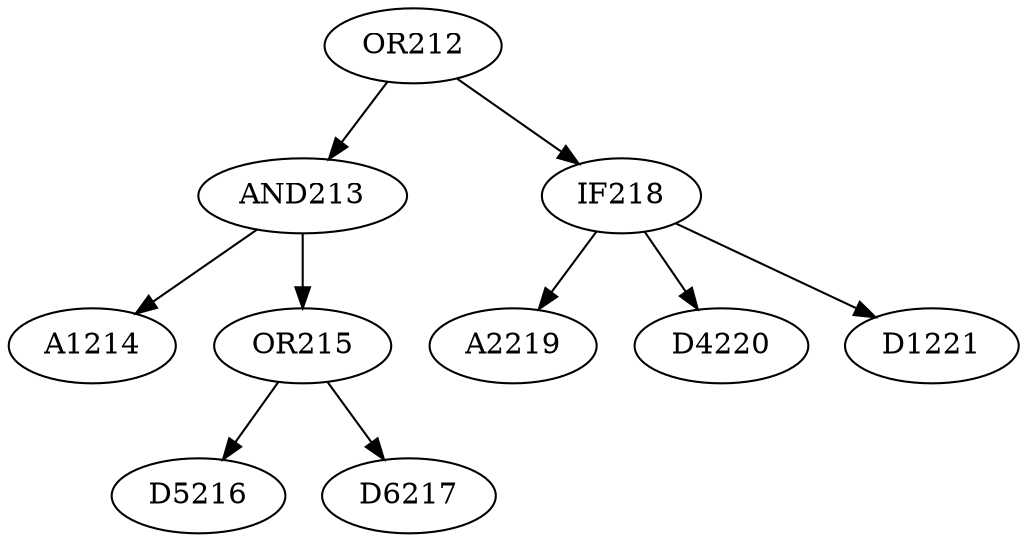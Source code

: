 digraph T {
	AND213 -> A1214
	OR215 -> D5216
	OR215 -> D6217
	AND213 -> OR215
	OR212 -> AND213
	IF218 -> A2219
	IF218 -> D4220
	IF218 -> D1221
	OR212 -> IF218
}
